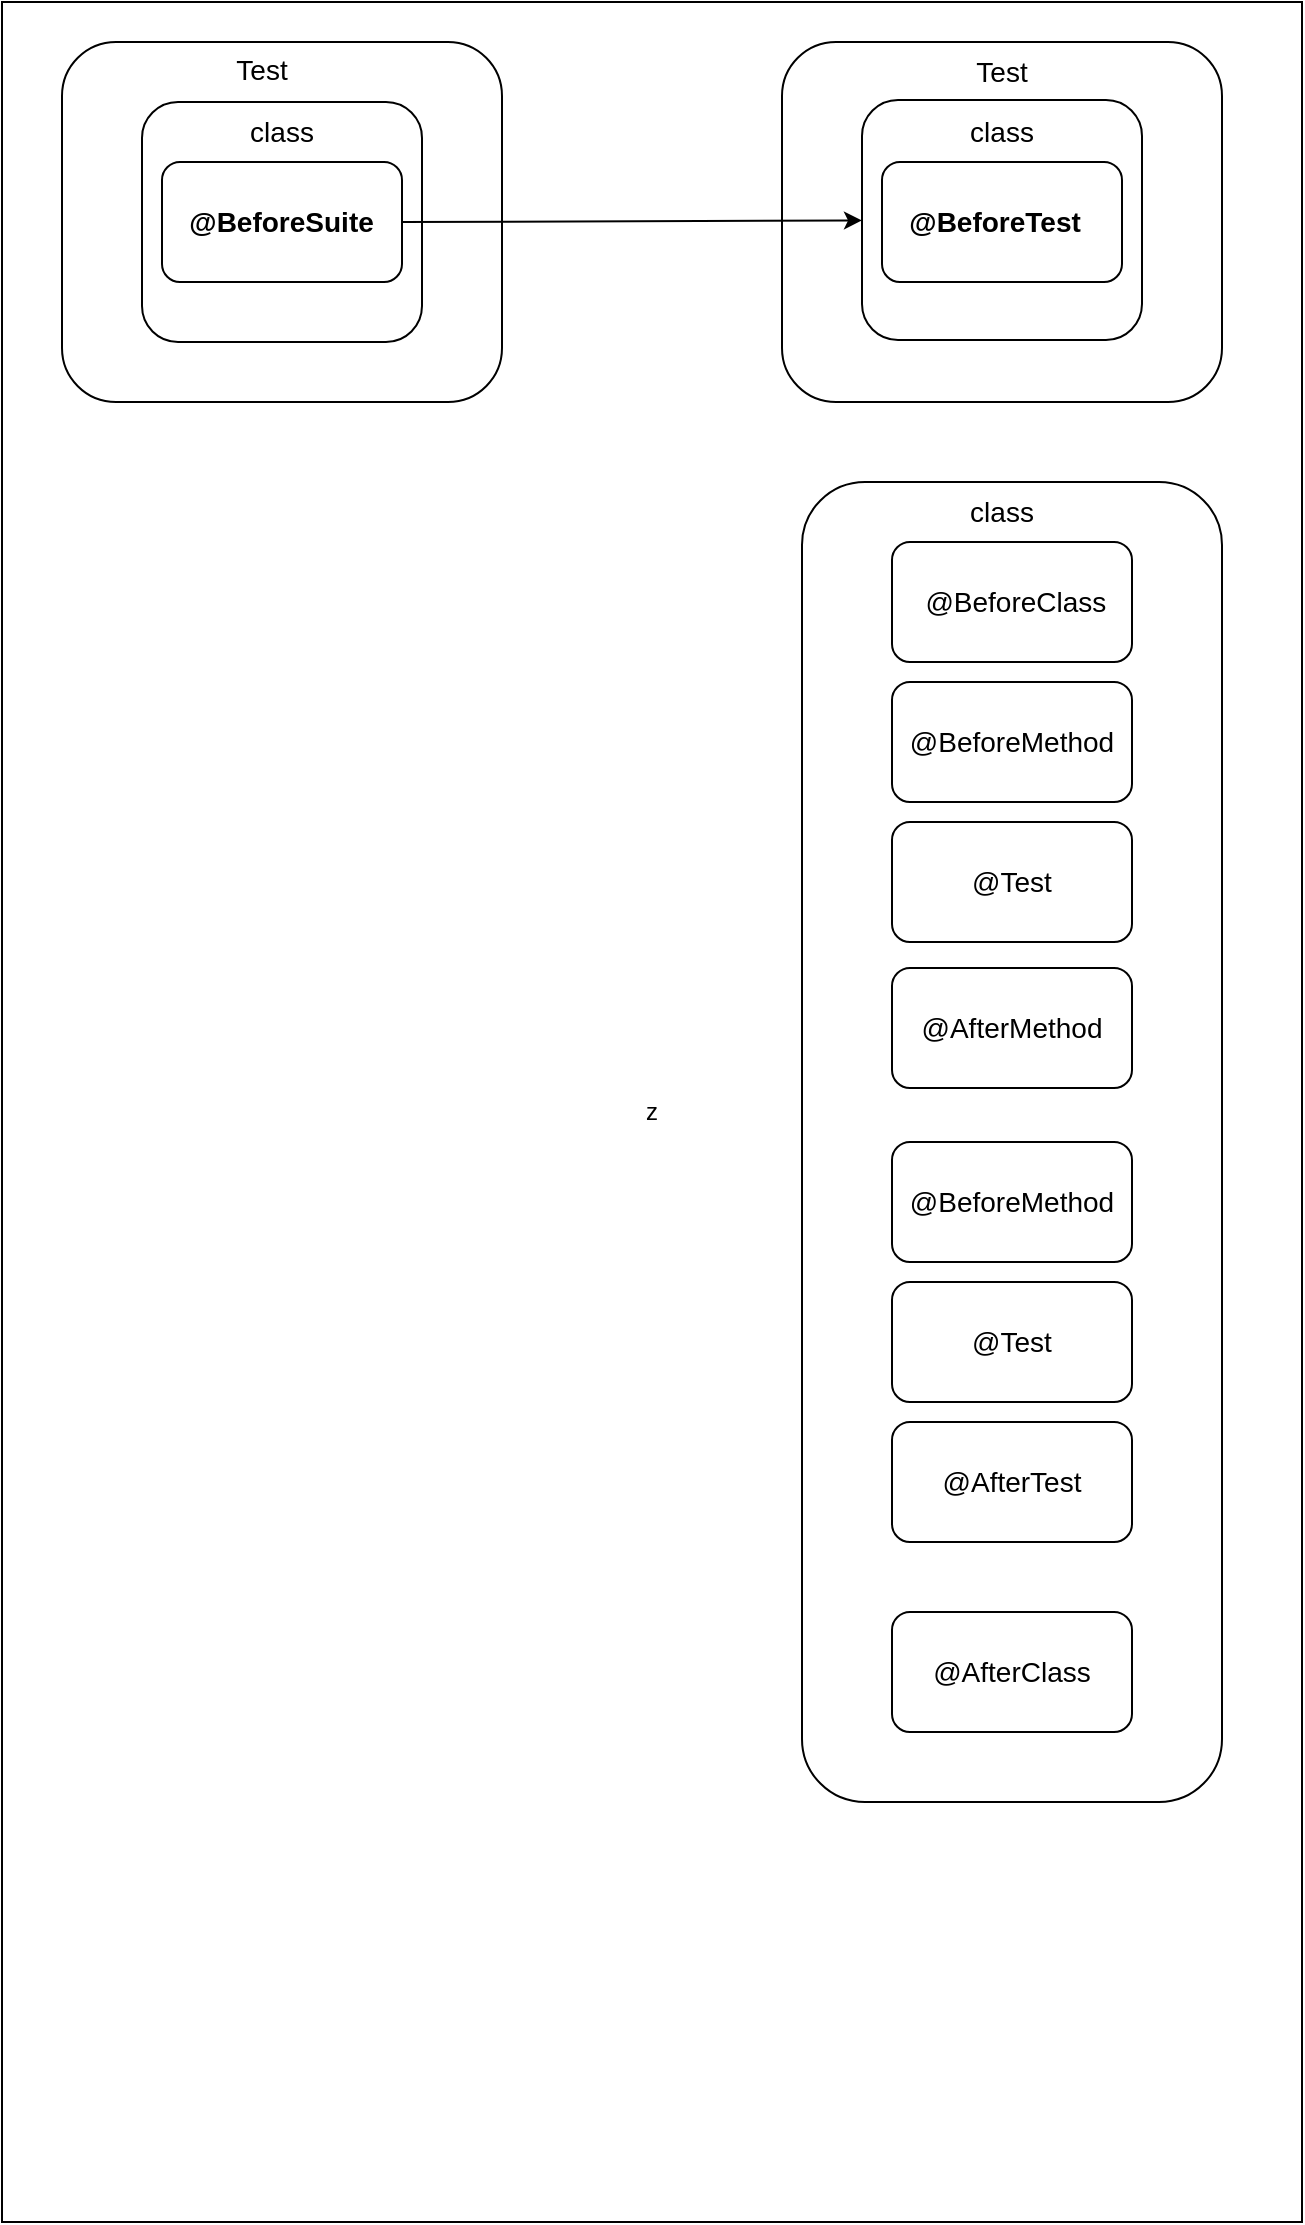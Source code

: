 <mxfile version="15.5.9" type="device"><diagram id="HFtFUpGiRLf5Z-I6gt41" name="Page-1"><mxGraphModel dx="1021" dy="500" grid="1" gridSize="10" guides="1" tooltips="1" connect="1" arrows="1" fold="1" page="1" pageScale="1" pageWidth="827" pageHeight="583" math="0" shadow="0"><root><mxCell id="0"/><mxCell id="1" parent="0"/><mxCell id="j7Js6PnEHaOtvyIi92qA-1" value="z" style="rounded=0;whiteSpace=wrap;html=1;" vertex="1" parent="1"><mxGeometry x="40" y="40" width="650" height="1110" as="geometry"/></mxCell><mxCell id="j7Js6PnEHaOtvyIi92qA-2" value="" style="rounded=1;whiteSpace=wrap;html=1;align=left;" vertex="1" parent="1"><mxGeometry x="70" y="60" width="220" height="180" as="geometry"/></mxCell><mxCell id="j7Js6PnEHaOtvyIi92qA-5" value="&lt;div style=&quot;text-align: justify&quot;&gt;&lt;/div&gt;" style="rounded=1;whiteSpace=wrap;html=1;fontSize=12;align=left;" vertex="1" parent="1"><mxGeometry x="110" y="90" width="140" height="120" as="geometry"/></mxCell><mxCell id="j7Js6PnEHaOtvyIi92qA-6" value="&lt;h2 style=&quot;font-size: 14px&quot;&gt;&amp;nbsp; &amp;nbsp;@BeforeSuite&lt;/h2&gt;" style="rounded=1;whiteSpace=wrap;html=1;fontSize=12;align=left;" vertex="1" parent="1"><mxGeometry x="120" y="120" width="120" height="60" as="geometry"/></mxCell><mxCell id="j7Js6PnEHaOtvyIi92qA-7" value="class" style="text;html=1;strokeColor=none;fillColor=none;align=center;verticalAlign=middle;whiteSpace=wrap;rounded=0;fontSize=14;" vertex="1" parent="1"><mxGeometry x="150" y="90" width="60" height="30" as="geometry"/></mxCell><mxCell id="j7Js6PnEHaOtvyIi92qA-8" value="Test" style="text;html=1;strokeColor=none;fillColor=none;align=center;verticalAlign=middle;whiteSpace=wrap;rounded=0;fontSize=14;" vertex="1" parent="1"><mxGeometry x="140" y="59" width="60" height="30" as="geometry"/></mxCell><mxCell id="j7Js6PnEHaOtvyIi92qA-11" value="" style="rounded=1;whiteSpace=wrap;html=1;align=left;" vertex="1" parent="1"><mxGeometry x="430" y="60" width="220" height="180" as="geometry"/></mxCell><mxCell id="j7Js6PnEHaOtvyIi92qA-12" value="&lt;div style=&quot;text-align: justify&quot;&gt;&lt;/div&gt;" style="rounded=1;whiteSpace=wrap;html=1;fontSize=12;align=left;" vertex="1" parent="1"><mxGeometry x="470" y="89" width="140" height="120" as="geometry"/></mxCell><mxCell id="j7Js6PnEHaOtvyIi92qA-13" value="&lt;h2 style=&quot;font-size: 14px&quot;&gt;&amp;nbsp; &amp;nbsp;@BeforeTest&lt;/h2&gt;" style="rounded=1;whiteSpace=wrap;html=1;fontSize=12;align=left;" vertex="1" parent="1"><mxGeometry x="480" y="120" width="120" height="60" as="geometry"/></mxCell><mxCell id="j7Js6PnEHaOtvyIi92qA-14" value="class" style="text;html=1;strokeColor=none;fillColor=none;align=center;verticalAlign=middle;whiteSpace=wrap;rounded=0;fontSize=14;" vertex="1" parent="1"><mxGeometry x="510" y="90" width="60" height="30" as="geometry"/></mxCell><mxCell id="j7Js6PnEHaOtvyIi92qA-15" value="Test" style="text;html=1;strokeColor=none;fillColor=none;align=center;verticalAlign=middle;whiteSpace=wrap;rounded=0;fontSize=14;" vertex="1" parent="1"><mxGeometry x="510" y="60" width="60" height="30" as="geometry"/></mxCell><mxCell id="j7Js6PnEHaOtvyIi92qA-18" value="" style="rounded=1;whiteSpace=wrap;html=1;fontSize=14;align=left;" vertex="1" parent="1"><mxGeometry x="440" y="280" width="210" height="660" as="geometry"/></mxCell><mxCell id="j7Js6PnEHaOtvyIi92qA-19" value="&amp;nbsp;@BeforeClass" style="rounded=1;whiteSpace=wrap;html=1;fontSize=14;align=center;" vertex="1" parent="1"><mxGeometry x="485" y="310" width="120" height="60" as="geometry"/></mxCell><mxCell id="j7Js6PnEHaOtvyIi92qA-20" value="@BeforeMethod" style="rounded=1;whiteSpace=wrap;html=1;fontSize=14;align=center;" vertex="1" parent="1"><mxGeometry x="485" y="380" width="120" height="60" as="geometry"/></mxCell><mxCell id="j7Js6PnEHaOtvyIi92qA-22" value="@Test" style="rounded=1;whiteSpace=wrap;html=1;fontSize=14;align=center;" vertex="1" parent="1"><mxGeometry x="485" y="450" width="120" height="60" as="geometry"/></mxCell><mxCell id="j7Js6PnEHaOtvyIi92qA-24" value="@BeforeMethod" style="rounded=1;whiteSpace=wrap;html=1;fontSize=14;align=center;" vertex="1" parent="1"><mxGeometry x="485" y="610" width="120" height="60" as="geometry"/></mxCell><mxCell id="j7Js6PnEHaOtvyIi92qA-26" value="@Test" style="rounded=1;whiteSpace=wrap;html=1;fontSize=14;align=center;" vertex="1" parent="1"><mxGeometry x="485" y="680" width="120" height="60" as="geometry"/></mxCell><mxCell id="j7Js6PnEHaOtvyIi92qA-27" value="@AfterTest" style="rounded=1;whiteSpace=wrap;html=1;fontSize=14;align=center;" vertex="1" parent="1"><mxGeometry x="485" y="750" width="120" height="60" as="geometry"/></mxCell><mxCell id="j7Js6PnEHaOtvyIi92qA-28" value="@AfterClass" style="rounded=1;whiteSpace=wrap;html=1;fontSize=14;align=center;" vertex="1" parent="1"><mxGeometry x="485" y="845" width="120" height="60" as="geometry"/></mxCell><mxCell id="j7Js6PnEHaOtvyIi92qA-30" value="@AfterMethod" style="rounded=1;whiteSpace=wrap;html=1;fontSize=14;align=center;" vertex="1" parent="1"><mxGeometry x="485" y="523" width="120" height="60" as="geometry"/></mxCell><mxCell id="j7Js6PnEHaOtvyIi92qA-31" value="class" style="text;html=1;strokeColor=none;fillColor=none;align=center;verticalAlign=middle;whiteSpace=wrap;rounded=0;fontSize=14;" vertex="1" parent="1"><mxGeometry x="510" y="280" width="60" height="30" as="geometry"/></mxCell><mxCell id="j7Js6PnEHaOtvyIi92qA-32" value="" style="endArrow=classic;html=1;rounded=0;fontSize=14;exitX=1;exitY=0.5;exitDx=0;exitDy=0;" edge="1" parent="1" source="j7Js6PnEHaOtvyIi92qA-6" target="j7Js6PnEHaOtvyIi92qA-12"><mxGeometry width="50" height="50" relative="1" as="geometry"><mxPoint x="240" y="170" as="sourcePoint"/><mxPoint x="290" y="120" as="targetPoint"/></mxGeometry></mxCell></root></mxGraphModel></diagram></mxfile>